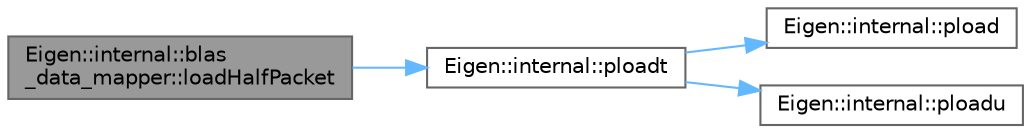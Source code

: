 digraph "Eigen::internal::blas_data_mapper::loadHalfPacket"
{
 // LATEX_PDF_SIZE
  bgcolor="transparent";
  edge [fontname=Helvetica,fontsize=10,labelfontname=Helvetica,labelfontsize=10];
  node [fontname=Helvetica,fontsize=10,shape=box,height=0.2,width=0.4];
  rankdir="LR";
  Node1 [id="Node000001",label="Eigen::internal::blas\l_data_mapper::loadHalfPacket",height=0.2,width=0.4,color="gray40", fillcolor="grey60", style="filled", fontcolor="black",tooltip=" "];
  Node1 -> Node2 [id="edge4_Node000001_Node000002",color="steelblue1",style="solid",tooltip=" "];
  Node2 [id="Node000002",label="Eigen::internal::ploadt",height=0.2,width=0.4,color="grey40", fillcolor="white", style="filled",URL="$namespace_eigen_1_1internal.html#ac12becb16e24b41520ac853b2b5bf2cb",tooltip=" "];
  Node2 -> Node3 [id="edge5_Node000002_Node000003",color="steelblue1",style="solid",tooltip=" "];
  Node3 [id="Node000003",label="Eigen::internal::pload",height=0.2,width=0.4,color="grey40", fillcolor="white", style="filled",URL="$namespace_eigen_1_1internal.html#ae25c18feab0271a245176a7a3f2dcd3d",tooltip=" "];
  Node2 -> Node4 [id="edge6_Node000002_Node000004",color="steelblue1",style="solid",tooltip=" "];
  Node4 [id="Node000004",label="Eigen::internal::ploadu",height=0.2,width=0.4,color="grey40", fillcolor="white", style="filled",URL="$namespace_eigen_1_1internal.html#a5987b33df9fc7e5bd824287307fac913",tooltip=" "];
}
